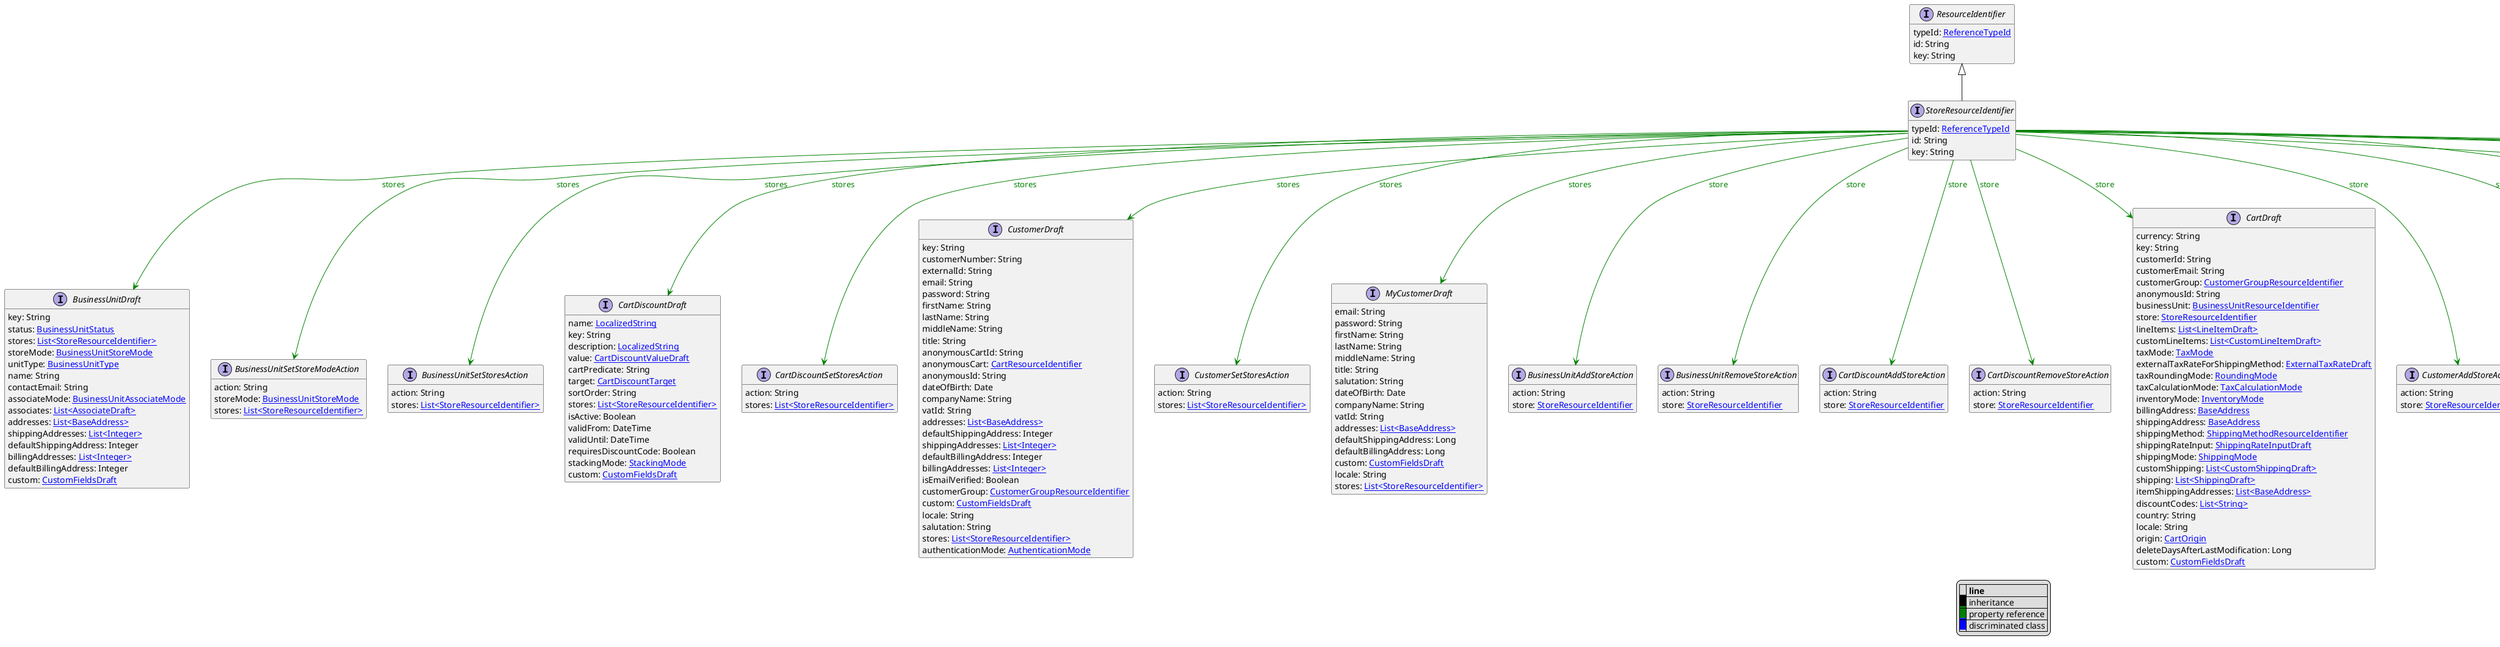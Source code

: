 @startuml

hide empty fields
hide empty methods
legend
|= |= line |
|<back:black>   </back>| inheritance |
|<back:green>   </back>| property reference |
|<back:blue>   </back>| discriminated class |
endlegend
interface StoreResourceIdentifier [[StoreResourceIdentifier.svg]] extends ResourceIdentifier {
    typeId: [[ReferenceTypeId.svg ReferenceTypeId]]
    id: String
    key: String
}
interface ResourceIdentifier [[ResourceIdentifier.svg]]  {
    typeId: [[ReferenceTypeId.svg ReferenceTypeId]]
    id: String
    key: String
}


interface BusinessUnitDraft [[BusinessUnitDraft.svg]]  {
    key: String
    status: [[BusinessUnitStatus.svg BusinessUnitStatus]]
    stores: [[StoreResourceIdentifier.svg List<StoreResourceIdentifier>]]
    storeMode: [[BusinessUnitStoreMode.svg BusinessUnitStoreMode]]
    unitType: [[BusinessUnitType.svg BusinessUnitType]]
    name: String
    contactEmail: String
    associateMode: [[BusinessUnitAssociateMode.svg BusinessUnitAssociateMode]]
    associates: [[AssociateDraft.svg List<AssociateDraft>]]
    addresses: [[BaseAddress.svg List<BaseAddress>]]
    shippingAddresses: [[Integer.svg List<Integer>]]
    defaultShippingAddress: Integer
    billingAddresses: [[Integer.svg List<Integer>]]
    defaultBillingAddress: Integer
    custom: [[CustomFieldsDraft.svg CustomFieldsDraft]]
}
interface BusinessUnitSetStoreModeAction [[BusinessUnitSetStoreModeAction.svg]]  {
    action: String
    storeMode: [[BusinessUnitStoreMode.svg BusinessUnitStoreMode]]
    stores: [[StoreResourceIdentifier.svg List<StoreResourceIdentifier>]]
}
interface BusinessUnitSetStoresAction [[BusinessUnitSetStoresAction.svg]]  {
    action: String
    stores: [[StoreResourceIdentifier.svg List<StoreResourceIdentifier>]]
}
interface CartDiscountDraft [[CartDiscountDraft.svg]]  {
    name: [[LocalizedString.svg LocalizedString]]
    key: String
    description: [[LocalizedString.svg LocalizedString]]
    value: [[CartDiscountValueDraft.svg CartDiscountValueDraft]]
    cartPredicate: String
    target: [[CartDiscountTarget.svg CartDiscountTarget]]
    sortOrder: String
    stores: [[StoreResourceIdentifier.svg List<StoreResourceIdentifier>]]
    isActive: Boolean
    validFrom: DateTime
    validUntil: DateTime
    requiresDiscountCode: Boolean
    stackingMode: [[StackingMode.svg StackingMode]]
    custom: [[CustomFieldsDraft.svg CustomFieldsDraft]]
}
interface CartDiscountSetStoresAction [[CartDiscountSetStoresAction.svg]]  {
    action: String
    stores: [[StoreResourceIdentifier.svg List<StoreResourceIdentifier>]]
}
interface CustomerDraft [[CustomerDraft.svg]]  {
    key: String
    customerNumber: String
    externalId: String
    email: String
    password: String
    firstName: String
    lastName: String
    middleName: String
    title: String
    anonymousCartId: String
    anonymousCart: [[CartResourceIdentifier.svg CartResourceIdentifier]]
    anonymousId: String
    dateOfBirth: Date
    companyName: String
    vatId: String
    addresses: [[BaseAddress.svg List<BaseAddress>]]
    defaultShippingAddress: Integer
    shippingAddresses: [[Integer.svg List<Integer>]]
    defaultBillingAddress: Integer
    billingAddresses: [[Integer.svg List<Integer>]]
    isEmailVerified: Boolean
    customerGroup: [[CustomerGroupResourceIdentifier.svg CustomerGroupResourceIdentifier]]
    custom: [[CustomFieldsDraft.svg CustomFieldsDraft]]
    locale: String
    salutation: String
    stores: [[StoreResourceIdentifier.svg List<StoreResourceIdentifier>]]
    authenticationMode: [[AuthenticationMode.svg AuthenticationMode]]
}
interface CustomerSetStoresAction [[CustomerSetStoresAction.svg]]  {
    action: String
    stores: [[StoreResourceIdentifier.svg List<StoreResourceIdentifier>]]
}
interface MyCustomerDraft [[MyCustomerDraft.svg]]  {
    email: String
    password: String
    firstName: String
    lastName: String
    middleName: String
    title: String
    salutation: String
    dateOfBirth: Date
    companyName: String
    vatId: String
    addresses: [[BaseAddress.svg List<BaseAddress>]]
    defaultShippingAddress: Long
    defaultBillingAddress: Long
    custom: [[CustomFieldsDraft.svg CustomFieldsDraft]]
    locale: String
    stores: [[StoreResourceIdentifier.svg List<StoreResourceIdentifier>]]
}
interface BusinessUnitAddStoreAction [[BusinessUnitAddStoreAction.svg]]  {
    action: String
    store: [[StoreResourceIdentifier.svg StoreResourceIdentifier]]
}
interface BusinessUnitRemoveStoreAction [[BusinessUnitRemoveStoreAction.svg]]  {
    action: String
    store: [[StoreResourceIdentifier.svg StoreResourceIdentifier]]
}
interface CartDiscountAddStoreAction [[CartDiscountAddStoreAction.svg]]  {
    action: String
    store: [[StoreResourceIdentifier.svg StoreResourceIdentifier]]
}
interface CartDiscountRemoveStoreAction [[CartDiscountRemoveStoreAction.svg]]  {
    action: String
    store: [[StoreResourceIdentifier.svg StoreResourceIdentifier]]
}
interface CartDraft [[CartDraft.svg]]  {
    currency: String
    key: String
    customerId: String
    customerEmail: String
    customerGroup: [[CustomerGroupResourceIdentifier.svg CustomerGroupResourceIdentifier]]
    anonymousId: String
    businessUnit: [[BusinessUnitResourceIdentifier.svg BusinessUnitResourceIdentifier]]
    store: [[StoreResourceIdentifier.svg StoreResourceIdentifier]]
    lineItems: [[LineItemDraft.svg List<LineItemDraft>]]
    customLineItems: [[CustomLineItemDraft.svg List<CustomLineItemDraft>]]
    taxMode: [[TaxMode.svg TaxMode]]
    externalTaxRateForShippingMethod: [[ExternalTaxRateDraft.svg ExternalTaxRateDraft]]
    taxRoundingMode: [[RoundingMode.svg RoundingMode]]
    taxCalculationMode: [[TaxCalculationMode.svg TaxCalculationMode]]
    inventoryMode: [[InventoryMode.svg InventoryMode]]
    billingAddress: [[BaseAddress.svg BaseAddress]]
    shippingAddress: [[BaseAddress.svg BaseAddress]]
    shippingMethod: [[ShippingMethodResourceIdentifier.svg ShippingMethodResourceIdentifier]]
    shippingRateInput: [[ShippingRateInputDraft.svg ShippingRateInputDraft]]
    shippingMode: [[ShippingMode.svg ShippingMode]]
    customShipping: [[CustomShippingDraft.svg List<CustomShippingDraft>]]
    shipping: [[ShippingDraft.svg List<ShippingDraft>]]
    itemShippingAddresses: [[BaseAddress.svg List<BaseAddress>]]
    discountCodes: [[String.svg List<String>]]
    country: String
    locale: String
    origin: [[CartOrigin.svg CartOrigin]]
    deleteDaysAfterLastModification: Long
    custom: [[CustomFieldsDraft.svg CustomFieldsDraft]]
}
interface CustomerAddStoreAction [[CustomerAddStoreAction.svg]]  {
    action: String
    store: [[StoreResourceIdentifier.svg StoreResourceIdentifier]]
}
interface CustomerRemoveStoreAction [[CustomerRemoveStoreAction.svg]]  {
    action: String
    store: [[StoreResourceIdentifier.svg StoreResourceIdentifier]]
}
interface MyCartDraft [[MyCartDraft.svg]]  {
    currency: String
    customerEmail: String
    businessUnit: [[BusinessUnitResourceIdentifier.svg BusinessUnitResourceIdentifier]]
    store: [[StoreResourceIdentifier.svg StoreResourceIdentifier]]
    lineItems: [[MyLineItemDraft.svg List<MyLineItemDraft>]]
    taxMode: [[TaxMode.svg TaxMode]]
    inventoryMode: [[InventoryMode.svg InventoryMode]]
    billingAddress: [[BaseAddress.svg BaseAddress]]
    shippingAddress: [[BaseAddress.svg BaseAddress]]
    shippingMethod: [[ShippingMethodResourceIdentifier.svg ShippingMethodResourceIdentifier]]
    itemShippingAddresses: [[BaseAddress.svg List<BaseAddress>]]
    discountCodes: [[String.svg List<String>]]
    country: String
    locale: String
    deleteDaysAfterLastModification: Long
    custom: [[CustomFieldsDraft.svg CustomFieldsDraft]]
}
interface MyShoppingListDraft [[MyShoppingListDraft.svg]]  {
    name: [[LocalizedString.svg LocalizedString]]
    description: [[LocalizedString.svg LocalizedString]]
    lineItems: [[ShoppingListLineItemDraft.svg List<ShoppingListLineItemDraft>]]
    textLineItems: [[TextLineItemDraft.svg List<TextLineItemDraft>]]
    custom: [[CustomFieldsDraft.svg CustomFieldsDraft]]
    deleteDaysAfterLastModification: Long
    store: [[StoreResourceIdentifier.svg StoreResourceIdentifier]]
}
interface StagedOrderSetStoreAction [[StagedOrderSetStoreAction.svg]]  {
    action: String
    store: [[StoreResourceIdentifier.svg StoreResourceIdentifier]]
}
interface OrderImportDraft [[OrderImportDraft.svg]]  {
    orderNumber: String
    customerId: String
    customerEmail: String
    lineItems: [[LineItemImportDraft.svg List<LineItemImportDraft>]]
    customLineItems: [[CustomLineItemImportDraft.svg List<CustomLineItemImportDraft>]]
    totalPrice: [[Money.svg Money]]
    taxedPrice: [[TaxedPriceDraft.svg TaxedPriceDraft]]
    shippingAddress: [[BaseAddress.svg BaseAddress]]
    billingAddress: [[BaseAddress.svg BaseAddress]]
    customerGroup: [[CustomerGroupResourceIdentifier.svg CustomerGroupResourceIdentifier]]
    country: String
    orderState: [[OrderState.svg OrderState]]
    state: [[StateReference.svg StateReference]]
    shipmentState: [[ShipmentState.svg ShipmentState]]
    paymentState: [[PaymentState.svg PaymentState]]
    shippingInfo: [[ShippingInfoImportDraft.svg ShippingInfoImportDraft]]
    paymentInfo: [[PaymentInfo.svg PaymentInfo]]
    completedAt: DateTime
    custom: [[CustomFieldsDraft.svg CustomFieldsDraft]]
    inventoryMode: [[InventoryMode.svg InventoryMode]]
    taxRoundingMode: [[RoundingMode.svg RoundingMode]]
    itemShippingAddresses: [[BaseAddress.svg List<BaseAddress>]]
    businessUnit: [[BusinessUnitResourceIdentifier.svg BusinessUnitResourceIdentifier]]
    store: [[StoreResourceIdentifier.svg StoreResourceIdentifier]]
    origin: [[CartOrigin.svg CartOrigin]]
}
interface OrderSetStoreAction [[OrderSetStoreAction.svg]]  {
    action: String
    store: [[StoreResourceIdentifier.svg StoreResourceIdentifier]]
}
interface ShoppingListDraft [[ShoppingListDraft.svg]]  {
    name: [[LocalizedString.svg LocalizedString]]
    slug: [[LocalizedString.svg LocalizedString]]
    customer: [[CustomerResourceIdentifier.svg CustomerResourceIdentifier]]
    key: String
    description: [[LocalizedString.svg LocalizedString]]
    anonymousId: String
    deleteDaysAfterLastModification: Long
    lineItems: [[ShoppingListLineItemDraft.svg List<ShoppingListLineItemDraft>]]
    textLineItems: [[TextLineItemDraft.svg List<TextLineItemDraft>]]
    store: [[StoreResourceIdentifier.svg StoreResourceIdentifier]]
    custom: [[CustomFieldsDraft.svg CustomFieldsDraft]]
}
interface ShoppingListSetStoreAction [[ShoppingListSetStoreAction.svg]]  {
    action: String
    store: [[StoreResourceIdentifier.svg StoreResourceIdentifier]]
}

StoreResourceIdentifier --> BusinessUnitDraft #green;text:green : "stores"
StoreResourceIdentifier --> BusinessUnitSetStoreModeAction #green;text:green : "stores"
StoreResourceIdentifier --> BusinessUnitSetStoresAction #green;text:green : "stores"
StoreResourceIdentifier --> CartDiscountDraft #green;text:green : "stores"
StoreResourceIdentifier --> CartDiscountSetStoresAction #green;text:green : "stores"
StoreResourceIdentifier --> CustomerDraft #green;text:green : "stores"
StoreResourceIdentifier --> CustomerSetStoresAction #green;text:green : "stores"
StoreResourceIdentifier --> MyCustomerDraft #green;text:green : "stores"
StoreResourceIdentifier --> BusinessUnitAddStoreAction #green;text:green : "store"
StoreResourceIdentifier --> BusinessUnitRemoveStoreAction #green;text:green : "store"
StoreResourceIdentifier --> CartDiscountAddStoreAction #green;text:green : "store"
StoreResourceIdentifier --> CartDiscountRemoveStoreAction #green;text:green : "store"
StoreResourceIdentifier --> CartDraft #green;text:green : "store"
StoreResourceIdentifier --> CustomerAddStoreAction #green;text:green : "store"
StoreResourceIdentifier --> CustomerRemoveStoreAction #green;text:green : "store"
StoreResourceIdentifier --> MyCartDraft #green;text:green : "store"
StoreResourceIdentifier --> MyShoppingListDraft #green;text:green : "store"
StoreResourceIdentifier --> StagedOrderSetStoreAction #green;text:green : "store"
StoreResourceIdentifier --> OrderImportDraft #green;text:green : "store"
StoreResourceIdentifier --> OrderSetStoreAction #green;text:green : "store"
StoreResourceIdentifier --> ShoppingListDraft #green;text:green : "store"
StoreResourceIdentifier --> ShoppingListSetStoreAction #green;text:green : "store"
@enduml
